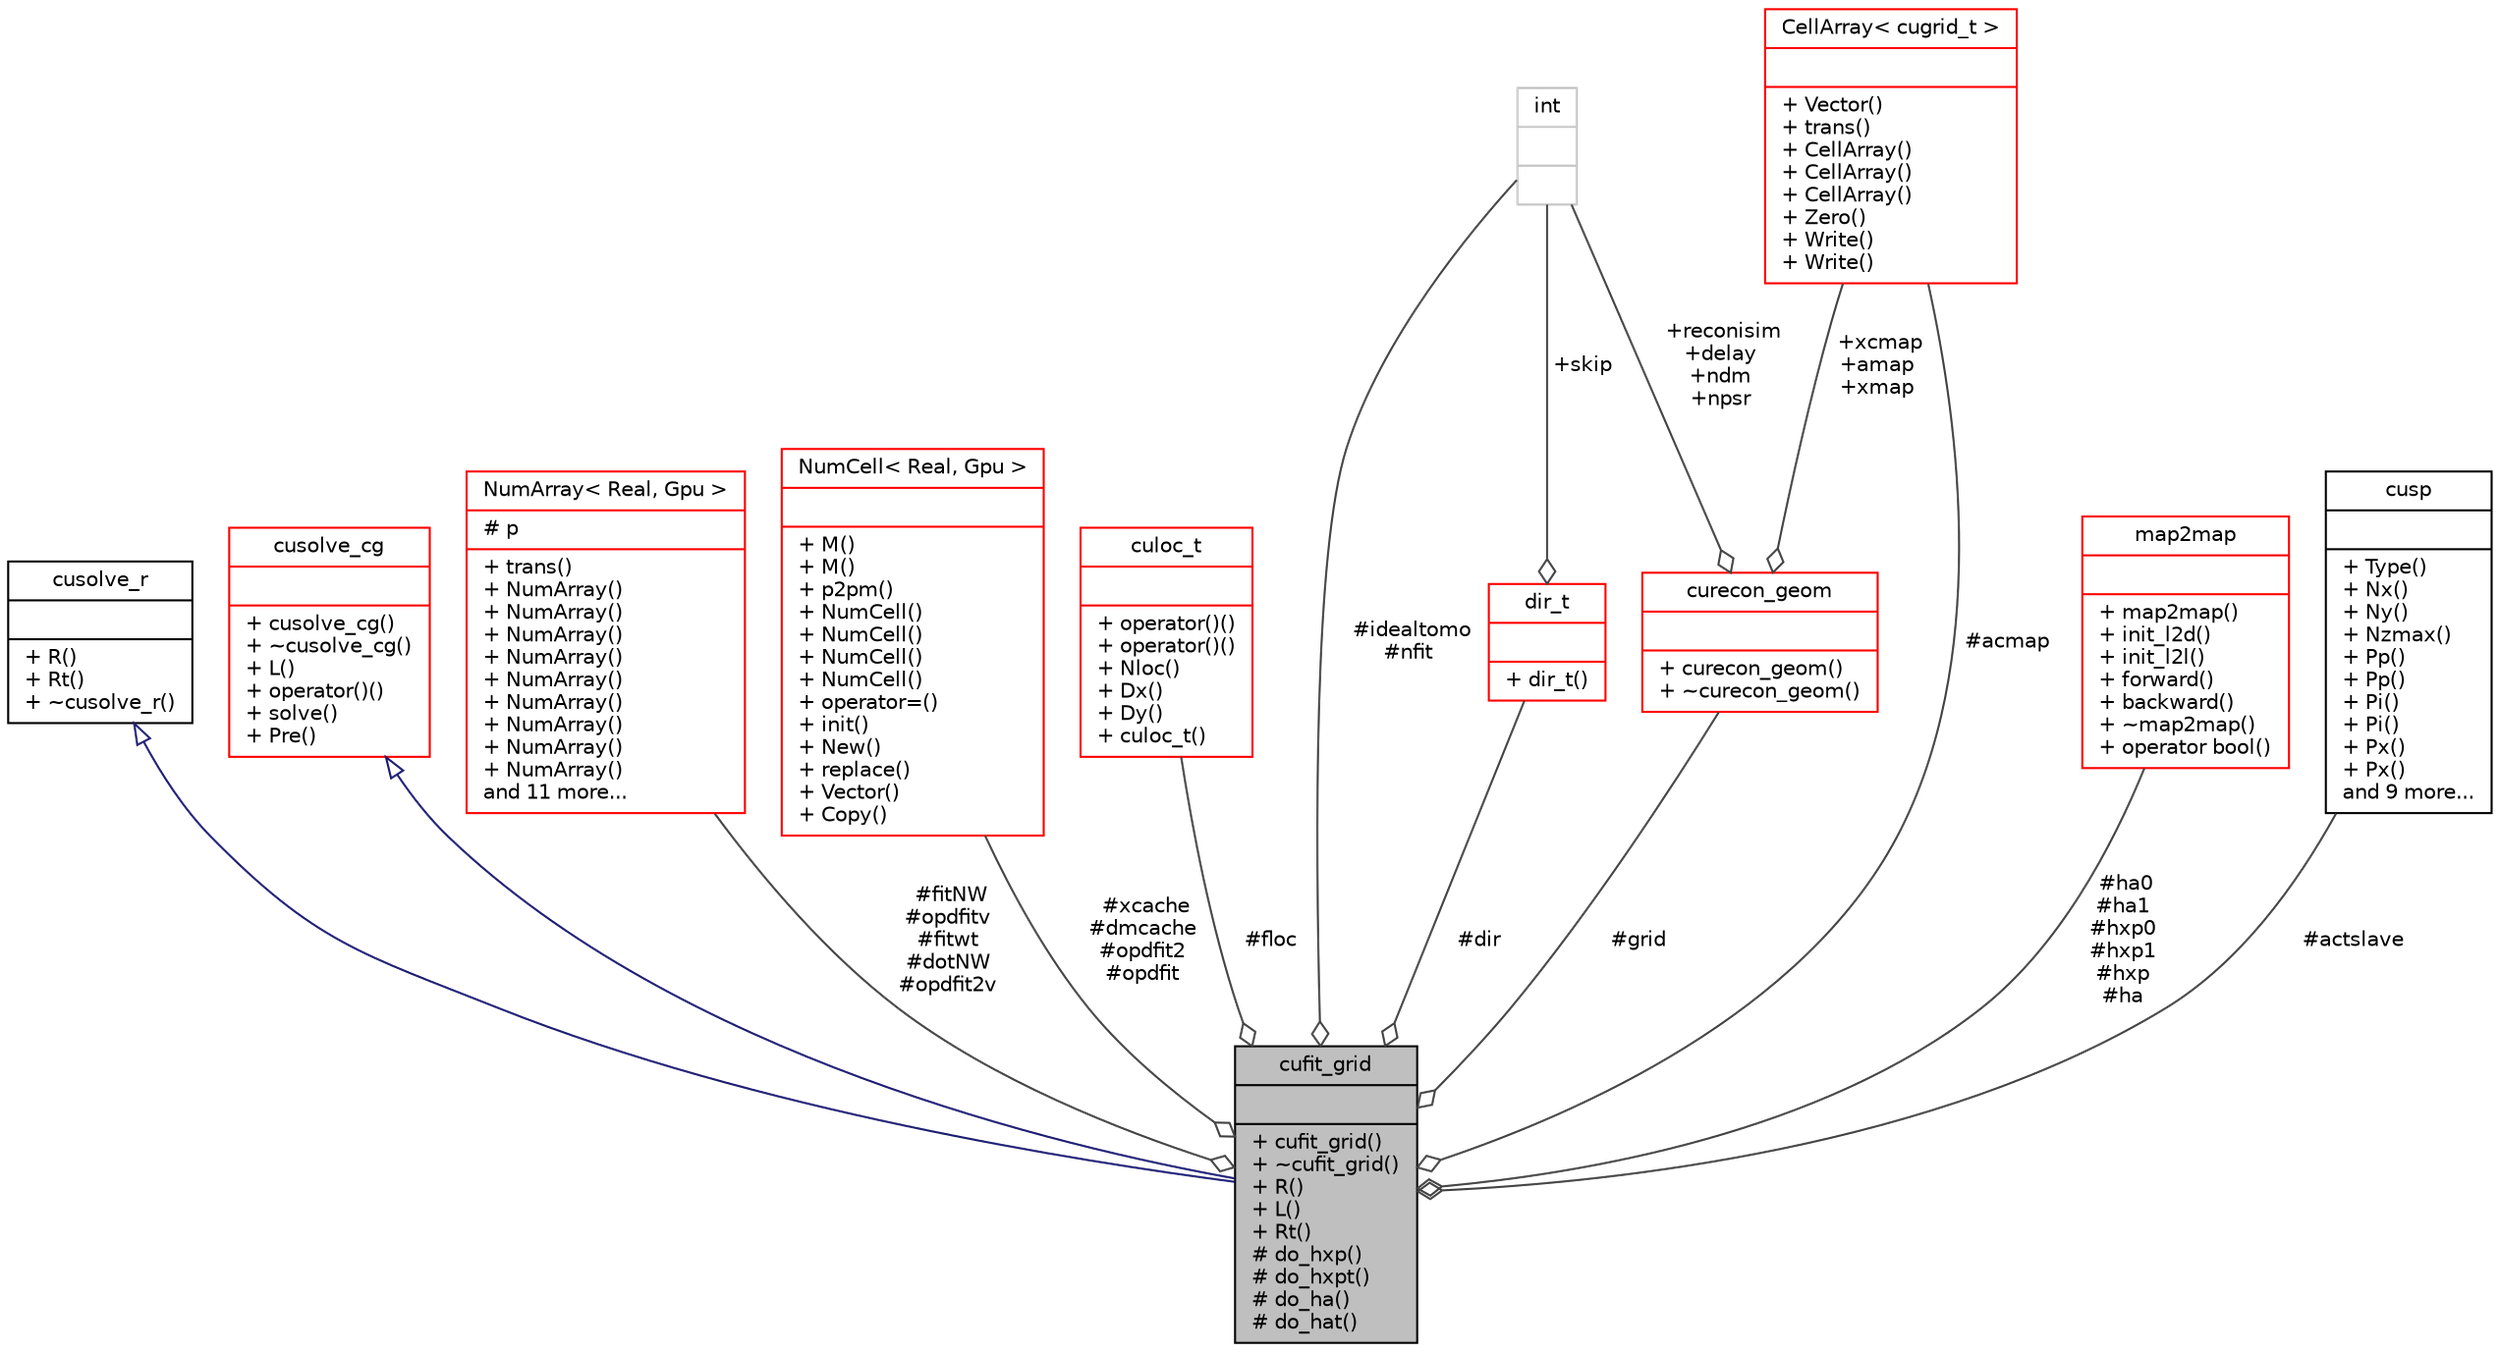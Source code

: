 digraph "cufit_grid"
{
 // INTERACTIVE_SVG=YES
  bgcolor="transparent";
  edge [fontname="Helvetica",fontsize="10",labelfontname="Helvetica",labelfontsize="10"];
  node [fontname="Helvetica",fontsize="10",shape=record];
  Node5 [label="{cufit_grid\n||+ cufit_grid()\l+ ~cufit_grid()\l+ R()\l+ L()\l+ Rt()\l# do_hxp()\l# do_hxpt()\l# do_ha()\l# do_hat()\l}",height=0.2,width=0.4,color="black", fillcolor="grey75", style="filled", fontcolor="black"];
  Node6 -> Node5 [dir="back",color="midnightblue",fontsize="10",style="solid",arrowtail="onormal",fontname="Helvetica"];
  Node6 [label="{cusolve_r\n||+ R()\l+ Rt()\l+ ~cusolve_r()\l}",height=0.2,width=0.4,color="black",URL="$classcusolve__r.html"];
  Node7 -> Node5 [dir="back",color="midnightblue",fontsize="10",style="solid",arrowtail="onormal",fontname="Helvetica"];
  Node7 [label="{cusolve_cg\n||+ cusolve_cg()\l+ ~cusolve_cg()\l+ L()\l+ operator()()\l+ solve()\l+ Pre()\l}",height=0.2,width=0.4,color="red",URL="$classcusolve__cg.html"];
  Node11 -> Node5 [color="grey25",fontsize="10",style="solid",label=" #fitNW\n#opdfitv\n#fitwt\n#dotNW\n#opdfit2v" ,arrowhead="odiamond",fontname="Helvetica"];
  Node11 [label="{NumArray\< Real, Gpu \>\n|# p\l|+ trans()\l+ NumArray()\l+ NumArray()\l+ NumArray()\l+ NumArray()\l+ NumArray()\l+ NumArray()\l+ NumArray()\l+ NumArray()\l+ NumArray()\land 11 more...\l}",height=0.2,width=0.4,color="red",URL="$class_num_array.html"];
  Node21 -> Node5 [color="grey25",fontsize="10",style="solid",label=" #xcache\n#dmcache\n#opdfit2\n#opdfit" ,arrowhead="odiamond",fontname="Helvetica"];
  Node21 [label="{NumCell\< Real, Gpu \>\n||+ M()\l+ M()\l+ p2pm()\l+ NumCell()\l+ NumCell()\l+ NumCell()\l+ NumCell()\l+ operator=()\l+ init()\l+ New()\l+ replace()\l+ Vector()\l+ Copy()\l}",height=0.2,width=0.4,color="red",URL="$class_num_cell.html"];
  Node37 -> Node5 [color="grey25",fontsize="10",style="solid",label=" #floc" ,arrowhead="odiamond",fontname="Helvetica"];
  Node37 [label="{culoc_t\n||+ operator()()\l+ operator()()\l+ Nloc()\l+ Dx()\l+ Dy()\l+ culoc_t()\l}",height=0.2,width=0.4,color="red",URL="$classculoc__t.html"];
  Node39 -> Node5 [color="grey25",fontsize="10",style="solid",label=" #idealtomo\n#nfit" ,arrowhead="odiamond",fontname="Helvetica"];
  Node39 [label="{int\n||}",height=0.2,width=0.4,color="grey75"];
  Node40 -> Node5 [color="grey25",fontsize="10",style="solid",label=" #ha0\n#ha1\n#hxp0\n#hxp1\n#hxp\n#ha" ,arrowhead="odiamond",fontname="Helvetica"];
  Node40 [label="{map2map\n||+ map2map()\l+ init_l2d()\l+ init_l2l()\l+ forward()\l+ backward()\l+ ~map2map()\l+ operator bool()\l}",height=0.2,width=0.4,color="red",URL="$classmap2map.html"];
  Node41 -> Node5 [color="grey25",fontsize="10",style="solid",label=" #dir" ,arrowhead="odiamond",fontname="Helvetica"];
  Node41 [label="{dir_t\n||+ dir_t()\l}",height=0.2,width=0.4,color="red",URL="$structdir__t.html"];
  Node39 -> Node41 [color="grey25",fontsize="10",style="solid",label=" +skip" ,arrowhead="odiamond",fontname="Helvetica"];
  Node42 -> Node5 [color="grey25",fontsize="10",style="solid",label=" #acmap" ,arrowhead="odiamond",fontname="Helvetica"];
  Node42 [label="{CellArray\< cugrid_t \>\n||+ Vector()\l+ trans()\l+ CellArray()\l+ CellArray()\l+ CellArray()\l+ Zero()\l+ Write()\l+ Write()\l}",height=0.2,width=0.4,color="red",URL="$class_cell_array.html"];
  Node46 -> Node5 [color="grey25",fontsize="10",style="solid",label=" #grid" ,arrowhead="odiamond",fontname="Helvetica"];
  Node46 [label="{curecon_geom\n||+ curecon_geom()\l+ ~curecon_geom()\l}",height=0.2,width=0.4,color="red",URL="$classcurecon__geom.html"];
  Node39 -> Node46 [color="grey25",fontsize="10",style="solid",label=" +reconisim\n+delay\n+ndm\n+npsr" ,arrowhead="odiamond",fontname="Helvetica"];
  Node42 -> Node46 [color="grey25",fontsize="10",style="solid",label=" +xcmap\n+amap\n+xmap" ,arrowhead="odiamond",fontname="Helvetica"];
  Node48 -> Node5 [color="grey25",fontsize="10",style="solid",label=" #actslave" ,arrowhead="odiamond",fontname="Helvetica"];
  Node48 [label="{cusp\n||+ Type()\l+ Nx()\l+ Ny()\l+ Nzmax()\l+ Pp()\l+ Pp()\l+ Pi()\l+ Pi()\l+ Px()\l+ Px()\land 9 more...\l}",height=0.2,width=0.4,color="black",URL="$classcusp.html"];
}
